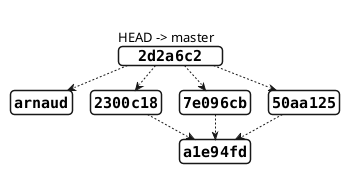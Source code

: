 {
  "sha1": "4fqaw1alzkrko5yz1y57hssx0hfwmhc",
  "insertion": {
    "when": "2024-05-30T20:48:20.482Z",
    "url": "https://redfin.engineering/visualize-merge-history-with-git-log-graph-first-parent-and-no-merges-c6a9b5ff109c",
    "user": "plantuml@gmail.com"
  }
}
@startgit
*-.---------------.   2d2a6c2 (HEAD -> master) merge
|\ \              |  
| | |             * arnaud
| | * 2300c18 2 
| * | 7e096cb 1
| |/  
* | 50aa125 3
|/  
* a1e94fd root
@endgit
